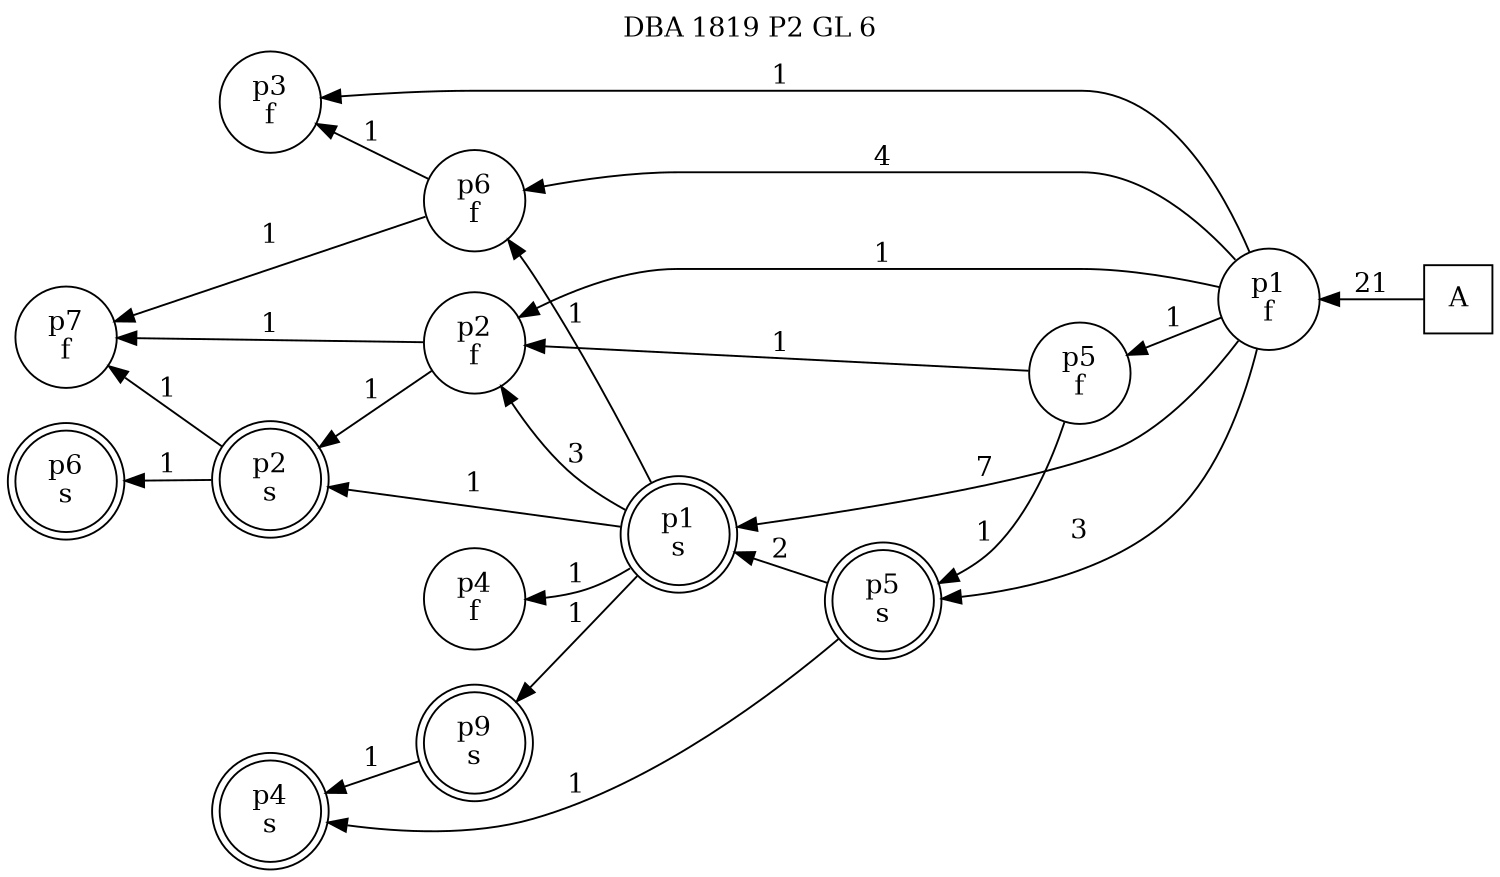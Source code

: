 digraph DBA_1819_P2_GL_6_GOOD {
labelloc="tl"
label= " DBA 1819 P2 GL 6 "
rankdir="RL";
graph [ size=" 10 , 10 !"]

"A" [shape="square" label="A"]
"p1_f" [shape="circle" label="p1
f"]
"p6_f" [shape="circle" label="p6
f"]
"p1_s" [shape="doublecircle" label="p1
s"]
"p4_f" [shape="circle" label="p4
f"]
"p2_f" [shape="circle" label="p2
f"]
"p7_f" [shape="circle" label="p7
f"]
"p3_f" [shape="circle" label="p3
f"]
"p5_f" [shape="circle" label="p5
f"]
"p5_s" [shape="doublecircle" label="p5
s"]
"p9_s" [shape="doublecircle" label="p9
s"]
"p4_s" [shape="doublecircle" label="p4
s"]
"p2_s" [shape="doublecircle" label="p2
s"]
"p6_s" [shape="doublecircle" label="p6
s"]
"A" -> "p1_f" [ label=21]
"p1_f" -> "p6_f" [ label=4]
"p1_f" -> "p1_s" [ label=7]
"p1_f" -> "p2_f" [ label=1]
"p1_f" -> "p3_f" [ label=1]
"p1_f" -> "p5_f" [ label=1]
"p1_f" -> "p5_s" [ label=3]
"p6_f" -> "p7_f" [ label=1]
"p6_f" -> "p3_f" [ label=1]
"p1_s" -> "p6_f" [ label=1]
"p1_s" -> "p4_f" [ label=1]
"p1_s" -> "p2_f" [ label=3]
"p1_s" -> "p9_s" [ label=1]
"p1_s" -> "p2_s" [ label=1]
"p2_f" -> "p7_f" [ label=1]
"p2_f" -> "p2_s" [ label=1]
"p5_f" -> "p2_f" [ label=1]
"p5_f" -> "p5_s" [ label=1]
"p5_s" -> "p1_s" [ label=2]
"p5_s" -> "p4_s" [ label=1]
"p9_s" -> "p4_s" [ label=1]
"p2_s" -> "p7_f" [ label=1]
"p2_s" -> "p6_s" [ label=1]
}
